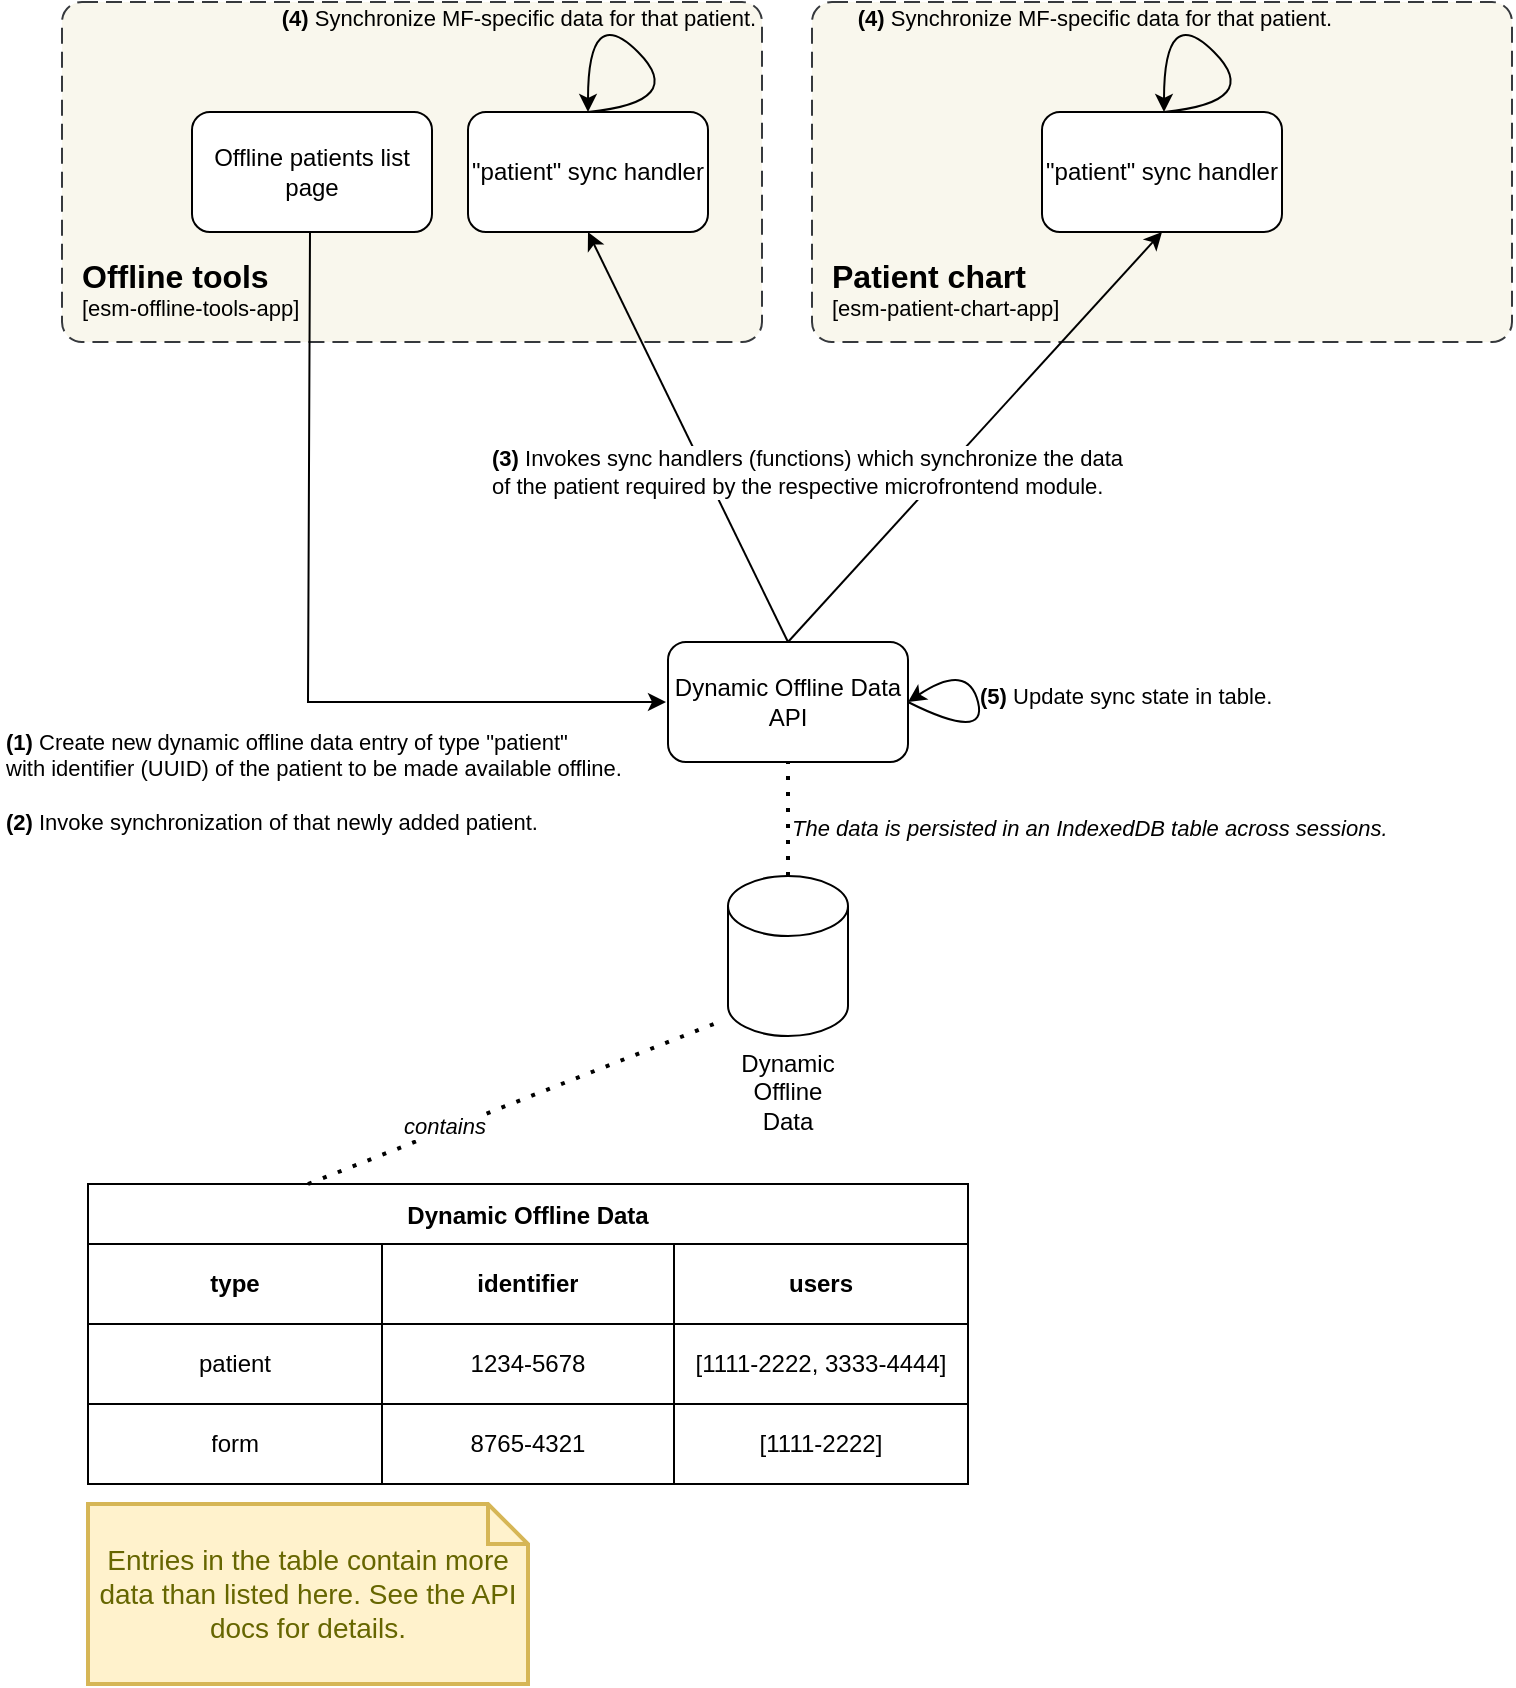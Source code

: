 <mxfile version="20.2.3" type="device"><diagram id="WBCR_TnuF44hAEl_tlK_" name="Seite-1"><mxGraphModel dx="1410" dy="981" grid="1" gridSize="10" guides="1" tooltips="1" connect="1" arrows="1" fold="1" page="1" pageScale="1" pageWidth="827" pageHeight="1169" math="0" shadow="0"><root><mxCell id="0"/><mxCell id="1" parent="0"/><mxCell id="lX16zXga-aQwyBmZGsgO-1" value="Dynamic Offline Data" style="shape=cylinder3;whiteSpace=wrap;html=1;boundedLbl=1;backgroundOutline=1;size=15;labelPosition=center;verticalLabelPosition=bottom;align=center;verticalAlign=top;" vertex="1" parent="1"><mxGeometry x="370" y="467" width="60" height="80" as="geometry"/></mxCell><mxCell id="lX16zXga-aQwyBmZGsgO-19" value="Dynamic Offline Data" style="shape=table;startSize=30;container=1;collapsible=0;childLayout=tableLayout;fontStyle=1;align=center;" vertex="1" parent="1"><mxGeometry x="50" y="621" width="440" height="150" as="geometry"/></mxCell><mxCell id="lX16zXga-aQwyBmZGsgO-20" value="" style="shape=tableRow;horizontal=0;startSize=0;swimlaneHead=0;swimlaneBody=0;top=0;left=0;bottom=0;right=0;collapsible=0;dropTarget=0;fillColor=none;points=[[0,0.5],[1,0.5]];portConstraint=eastwest;" vertex="1" parent="lX16zXga-aQwyBmZGsgO-19"><mxGeometry y="30" width="440" height="40" as="geometry"/></mxCell><mxCell id="lX16zXga-aQwyBmZGsgO-21" value="&lt;b&gt;type&lt;/b&gt;" style="shape=partialRectangle;html=1;whiteSpace=wrap;connectable=0;fillColor=none;top=0;left=0;bottom=0;right=0;overflow=hidden;" vertex="1" parent="lX16zXga-aQwyBmZGsgO-20"><mxGeometry width="147" height="40" as="geometry"><mxRectangle width="147" height="40" as="alternateBounds"/></mxGeometry></mxCell><mxCell id="lX16zXga-aQwyBmZGsgO-22" value="&lt;b&gt;identifier&lt;/b&gt;" style="shape=partialRectangle;html=1;whiteSpace=wrap;connectable=0;fillColor=none;top=0;left=0;bottom=0;right=0;overflow=hidden;" vertex="1" parent="lX16zXga-aQwyBmZGsgO-20"><mxGeometry x="147" width="146" height="40" as="geometry"><mxRectangle width="146" height="40" as="alternateBounds"/></mxGeometry></mxCell><mxCell id="lX16zXga-aQwyBmZGsgO-23" value="&lt;b&gt;users&lt;/b&gt;" style="shape=partialRectangle;html=1;whiteSpace=wrap;connectable=0;fillColor=none;top=0;left=0;bottom=0;right=0;overflow=hidden;" vertex="1" parent="lX16zXga-aQwyBmZGsgO-20"><mxGeometry x="293" width="147" height="40" as="geometry"><mxRectangle width="147" height="40" as="alternateBounds"/></mxGeometry></mxCell><mxCell id="lX16zXga-aQwyBmZGsgO-24" value="" style="shape=tableRow;horizontal=0;startSize=0;swimlaneHead=0;swimlaneBody=0;top=0;left=0;bottom=0;right=0;collapsible=0;dropTarget=0;fillColor=none;points=[[0,0.5],[1,0.5]];portConstraint=eastwest;" vertex="1" parent="lX16zXga-aQwyBmZGsgO-19"><mxGeometry y="70" width="440" height="40" as="geometry"/></mxCell><mxCell id="lX16zXga-aQwyBmZGsgO-25" value="patient" style="shape=partialRectangle;html=1;whiteSpace=wrap;connectable=0;fillColor=none;top=0;left=0;bottom=0;right=0;overflow=hidden;" vertex="1" parent="lX16zXga-aQwyBmZGsgO-24"><mxGeometry width="147" height="40" as="geometry"><mxRectangle width="147" height="40" as="alternateBounds"/></mxGeometry></mxCell><mxCell id="lX16zXga-aQwyBmZGsgO-26" value="1234-5678" style="shape=partialRectangle;html=1;whiteSpace=wrap;connectable=0;fillColor=none;top=0;left=0;bottom=0;right=0;overflow=hidden;" vertex="1" parent="lX16zXga-aQwyBmZGsgO-24"><mxGeometry x="147" width="146" height="40" as="geometry"><mxRectangle width="146" height="40" as="alternateBounds"/></mxGeometry></mxCell><mxCell id="lX16zXga-aQwyBmZGsgO-27" value="[1111-2222, 3333-4444]" style="shape=partialRectangle;html=1;whiteSpace=wrap;connectable=0;fillColor=none;top=0;left=0;bottom=0;right=0;overflow=hidden;" vertex="1" parent="lX16zXga-aQwyBmZGsgO-24"><mxGeometry x="293" width="147" height="40" as="geometry"><mxRectangle width="147" height="40" as="alternateBounds"/></mxGeometry></mxCell><mxCell id="lX16zXga-aQwyBmZGsgO-28" value="" style="shape=tableRow;horizontal=0;startSize=0;swimlaneHead=0;swimlaneBody=0;top=0;left=0;bottom=0;right=0;collapsible=0;dropTarget=0;fillColor=none;points=[[0,0.5],[1,0.5]];portConstraint=eastwest;" vertex="1" parent="lX16zXga-aQwyBmZGsgO-19"><mxGeometry y="110" width="440" height="40" as="geometry"/></mxCell><mxCell id="lX16zXga-aQwyBmZGsgO-29" value="form" style="shape=partialRectangle;html=1;whiteSpace=wrap;connectable=0;fillColor=none;top=0;left=0;bottom=0;right=0;overflow=hidden;" vertex="1" parent="lX16zXga-aQwyBmZGsgO-28"><mxGeometry width="147" height="40" as="geometry"><mxRectangle width="147" height="40" as="alternateBounds"/></mxGeometry></mxCell><mxCell id="lX16zXga-aQwyBmZGsgO-30" value="8765-4321" style="shape=partialRectangle;html=1;whiteSpace=wrap;connectable=0;fillColor=none;top=0;left=0;bottom=0;right=0;overflow=hidden;" vertex="1" parent="lX16zXga-aQwyBmZGsgO-28"><mxGeometry x="147" width="146" height="40" as="geometry"><mxRectangle width="146" height="40" as="alternateBounds"/></mxGeometry></mxCell><mxCell id="lX16zXga-aQwyBmZGsgO-31" value="[1111-2222]" style="shape=partialRectangle;html=1;whiteSpace=wrap;connectable=0;fillColor=none;top=0;left=0;bottom=0;right=0;overflow=hidden;" vertex="1" parent="lX16zXga-aQwyBmZGsgO-28"><mxGeometry x="293" width="147" height="40" as="geometry"><mxRectangle width="147" height="40" as="alternateBounds"/></mxGeometry></mxCell><mxCell id="lX16zXga-aQwyBmZGsgO-36" value="Entries in the table contain more data than listed here. See the API docs for details." style="shape=note;strokeWidth=2;fontSize=14;size=20;whiteSpace=wrap;html=1;fillColor=#fff2cc;strokeColor=#d6b656;fontColor=#666600;" vertex="1" parent="1"><mxGeometry x="50" y="781" width="220" height="90" as="geometry"/></mxCell><mxCell id="lX16zXga-aQwyBmZGsgO-37" value="" style="endArrow=none;dashed=1;html=1;dashPattern=1 3;strokeWidth=2;rounded=0;exitX=0.25;exitY=0;exitDx=0;exitDy=0;entryX=-0.055;entryY=0.906;entryDx=0;entryDy=0;entryPerimeter=0;" edge="1" parent="1" source="lX16zXga-aQwyBmZGsgO-19" target="lX16zXga-aQwyBmZGsgO-1"><mxGeometry width="50" height="50" relative="1" as="geometry"><mxPoint x="400" y="607" as="sourcePoint"/><mxPoint x="240" y="517" as="targetPoint"/></mxGeometry></mxCell><mxCell id="lX16zXga-aQwyBmZGsgO-38" value="contains" style="edgeLabel;html=1;align=center;verticalAlign=middle;resizable=0;points=[];fontStyle=2" vertex="1" connectable="0" parent="lX16zXga-aQwyBmZGsgO-37"><mxGeometry x="-0.337" y="2" relative="1" as="geometry"><mxPoint as="offset"/></mxGeometry></mxCell><object placeholders="1" c4Name="Offline tools" c4Type="ContainerScopeBoundary" c4Application="esm-offline-tools-app" label="&lt;font style=&quot;font-size: 16px&quot;&gt;&lt;b&gt;&lt;div style=&quot;text-align: left&quot;&gt;%c4Name%&lt;/div&gt;&lt;/b&gt;&lt;/font&gt;&lt;div style=&quot;text-align: left&quot;&gt;[%c4Application%]&lt;/div&gt;" id="lX16zXga-aQwyBmZGsgO-39"><mxCell style="rounded=1;fontSize=11;whiteSpace=wrap;html=1;dashed=1;arcSize=20;fillColor=#f9f7ed;strokeColor=#36393d;labelBackgroundColor=none;align=left;verticalAlign=bottom;labelBorderColor=none;spacingTop=0;spacing=10;dashPattern=8 4;metaEdit=1;rotatable=0;perimeter=rectanglePerimeter;noLabel=0;labelPadding=0;allowArrows=0;connectable=0;expand=0;recursiveResize=0;editable=1;pointerEvents=0;absoluteArcSize=1;points=[[0.25,0,0],[0.5,0,0],[0.75,0,0],[1,0.25,0],[1,0.5,0],[1,0.75,0],[0.75,1,0],[0.5,1,0],[0.25,1,0],[0,0.75,0],[0,0.5,0],[0,0.25,0]];" vertex="1" parent="1"><mxGeometry x="37" y="30" width="350" height="170" as="geometry"/></mxCell></object><object placeholders="1" c4Name="Patient chart" c4Type="ContainerScopeBoundary" c4Application="esm-patient-chart-app" label="&lt;font style=&quot;font-size: 16px&quot;&gt;&lt;b&gt;&lt;div style=&quot;text-align: left&quot;&gt;%c4Name%&lt;/div&gt;&lt;/b&gt;&lt;/font&gt;&lt;div style=&quot;text-align: left&quot;&gt;[%c4Application%]&lt;/div&gt;" id="lX16zXga-aQwyBmZGsgO-40"><mxCell style="rounded=1;fontSize=11;whiteSpace=wrap;html=1;dashed=1;arcSize=20;fillColor=#f9f7ed;strokeColor=#36393d;labelBackgroundColor=none;align=left;verticalAlign=bottom;labelBorderColor=none;spacingTop=0;spacing=10;dashPattern=8 4;metaEdit=1;rotatable=0;perimeter=rectanglePerimeter;noLabel=0;labelPadding=0;allowArrows=0;connectable=0;expand=0;recursiveResize=0;editable=1;pointerEvents=0;absoluteArcSize=1;points=[[0.25,0,0],[0.5,0,0],[0.75,0,0],[1,0.25,0],[1,0.5,0],[1,0.75,0],[0.75,1,0],[0.5,1,0],[0.25,1,0],[0,0.75,0],[0,0.5,0],[0,0.25,0]];" vertex="1" parent="1"><mxGeometry x="412" y="30" width="350" height="170" as="geometry"/></mxCell></object><mxCell id="lX16zXga-aQwyBmZGsgO-46" value="Offline patients list page" style="rounded=1;whiteSpace=wrap;html=1;" vertex="1" parent="1"><mxGeometry x="102" y="85" width="120" height="60" as="geometry"/></mxCell><mxCell id="lX16zXga-aQwyBmZGsgO-48" style="edgeStyle=orthogonalEdgeStyle;rounded=0;orthogonalLoop=1;jettySize=auto;html=1;exitX=0.5;exitY=1;exitDx=0;exitDy=0;" edge="1" parent="1" source="lX16zXga-aQwyBmZGsgO-46" target="lX16zXga-aQwyBmZGsgO-46"><mxGeometry relative="1" as="geometry"/></mxCell><mxCell id="lX16zXga-aQwyBmZGsgO-50" value="" style="endArrow=classic;html=1;rounded=0;exitX=0.5;exitY=1;exitDx=0;exitDy=0;jumpStyle=sharp;labelPosition=left;verticalLabelPosition=middle;align=left;verticalAlign=middle;entryX=0;entryY=0.5;entryDx=0;entryDy=0;" edge="1" parent="1"><mxGeometry width="50" height="50" relative="1" as="geometry"><mxPoint x="161" y="145" as="sourcePoint"/><mxPoint x="339" y="380" as="targetPoint"/><Array as="points"><mxPoint x="160" y="380"/></Array></mxGeometry></mxCell><mxCell id="lX16zXga-aQwyBmZGsgO-53" value="&lt;b&gt;(1) &lt;/b&gt;Create new dynamic offline data entry of type &quot;patient&quot;&lt;br&gt;with identifier (UUID) of the patient to be made available offline.&lt;br&gt;&lt;br&gt;&lt;b&gt;(2) &lt;/b&gt;Invoke synchronization of that newly added patient." style="edgeLabel;html=1;align=left;verticalAlign=middle;resizable=0;points=[];" vertex="1" connectable="0" parent="lX16zXga-aQwyBmZGsgO-50"><mxGeometry x="0.516" y="3" relative="1" as="geometry"><mxPoint x="-232" y="43" as="offset"/></mxGeometry></mxCell><mxCell id="lX16zXga-aQwyBmZGsgO-52" value="Dynamic Offline Data API" style="rounded=1;whiteSpace=wrap;html=1;" vertex="1" parent="1"><mxGeometry x="340" y="350" width="120" height="60" as="geometry"/></mxCell><mxCell id="lX16zXga-aQwyBmZGsgO-56" value="" style="endArrow=none;dashed=1;html=1;dashPattern=1 3;strokeWidth=2;rounded=0;jumpStyle=sharp;entryX=0.5;entryY=1;entryDx=0;entryDy=0;exitX=0.5;exitY=0;exitDx=0;exitDy=0;exitPerimeter=0;" edge="1" parent="1" source="lX16zXga-aQwyBmZGsgO-1" target="lX16zXga-aQwyBmZGsgO-52"><mxGeometry width="50" height="50" relative="1" as="geometry"><mxPoint x="600" y="440" as="sourcePoint"/><mxPoint x="650" y="390" as="targetPoint"/></mxGeometry></mxCell><mxCell id="lX16zXga-aQwyBmZGsgO-57" value="The data is persisted in an IndexedDB table across sessions." style="edgeLabel;html=1;align=left;verticalAlign=middle;resizable=0;points=[];fontStyle=2;labelPosition=right;verticalLabelPosition=middle;" vertex="1" connectable="0" parent="lX16zXga-aQwyBmZGsgO-56"><mxGeometry x="-0.135" relative="1" as="geometry"><mxPoint as="offset"/></mxGeometry></mxCell><mxCell id="lX16zXga-aQwyBmZGsgO-59" value="&quot;patient&quot; sync handler" style="rounded=1;whiteSpace=wrap;html=1;" vertex="1" parent="1"><mxGeometry x="240" y="85" width="120" height="60" as="geometry"/></mxCell><mxCell id="lX16zXga-aQwyBmZGsgO-61" value="&quot;patient&quot; sync handler" style="rounded=1;whiteSpace=wrap;html=1;" vertex="1" parent="1"><mxGeometry x="527" y="85" width="120" height="60" as="geometry"/></mxCell><mxCell id="lX16zXga-aQwyBmZGsgO-62" value="" style="endArrow=classic;html=1;rounded=0;jumpStyle=sharp;exitX=0.5;exitY=0;exitDx=0;exitDy=0;entryX=0.5;entryY=1;entryDx=0;entryDy=0;" edge="1" parent="1" source="lX16zXga-aQwyBmZGsgO-52" target="lX16zXga-aQwyBmZGsgO-59"><mxGeometry width="50" height="50" relative="1" as="geometry"><mxPoint x="240" y="320" as="sourcePoint"/><mxPoint x="290" y="270" as="targetPoint"/></mxGeometry></mxCell><mxCell id="lX16zXga-aQwyBmZGsgO-64" value="&lt;div style=&quot;text-align: left;&quot;&gt;&lt;br&gt;&lt;/div&gt;" style="edgeLabel;html=1;align=center;verticalAlign=middle;resizable=0;points=[];labelBackgroundColor=#FFFFFF;" vertex="1" connectable="0" parent="lX16zXga-aQwyBmZGsgO-62"><mxGeometry x="-0.27" y="1" relative="1" as="geometry"><mxPoint x="49" as="offset"/></mxGeometry></mxCell><mxCell id="lX16zXga-aQwyBmZGsgO-63" value="" style="endArrow=classic;html=1;rounded=0;jumpStyle=sharp;exitX=0.5;exitY=0;exitDx=0;exitDy=0;entryX=0.5;entryY=1;entryDx=0;entryDy=0;" edge="1" parent="1" source="lX16zXga-aQwyBmZGsgO-52" target="lX16zXga-aQwyBmZGsgO-61"><mxGeometry width="50" height="50" relative="1" as="geometry"><mxPoint x="410" y="360" as="sourcePoint"/><mxPoint x="310" y="155" as="targetPoint"/></mxGeometry></mxCell><mxCell id="lX16zXga-aQwyBmZGsgO-65" value="&lt;div style=&quot;font-size: 11px;&quot;&gt;&lt;b&gt;(3)&lt;/b&gt;&amp;nbsp;Invokes sync handlers (functions) which synchronize the data&lt;/div&gt;&lt;div style=&quot;font-size: 11px;&quot;&gt;of the patient required by the respective microfrontend module.&lt;/div&gt;" style="text;html=1;strokeColor=none;fillColor=none;align=left;verticalAlign=middle;whiteSpace=wrap;rounded=0;labelBackgroundColor=#FFFFFF;" vertex="1" parent="1"><mxGeometry x="250" y="250" width="350" height="30" as="geometry"/></mxCell><mxCell id="lX16zXga-aQwyBmZGsgO-66" value="" style="curved=1;endArrow=classic;html=1;rounded=0;jumpStyle=sharp;exitX=0.5;exitY=0;exitDx=0;exitDy=0;" edge="1" parent="1" source="lX16zXga-aQwyBmZGsgO-59"><mxGeometry width="50" height="50" relative="1" as="geometry"><mxPoint x="280" y="60" as="sourcePoint"/><mxPoint x="300" y="85" as="targetPoint"/><Array as="points"><mxPoint x="350" y="80"/><mxPoint x="300" y="30"/></Array></mxGeometry></mxCell><mxCell id="lX16zXga-aQwyBmZGsgO-67" value="&lt;b&gt;(4)&lt;/b&gt; Synchronize MF-specific data for that patient." style="edgeLabel;html=1;align=center;verticalAlign=bottom;resizable=0;points=[];labelPosition=center;verticalLabelPosition=top;labelBackgroundColor=none;" vertex="1" connectable="0" parent="lX16zXga-aQwyBmZGsgO-66"><mxGeometry x="-0.171" y="3" relative="1" as="geometry"><mxPoint x="-67" y="-20" as="offset"/></mxGeometry></mxCell><mxCell id="lX16zXga-aQwyBmZGsgO-68" value="" style="curved=1;endArrow=classic;html=1;rounded=0;jumpStyle=sharp;exitX=0.5;exitY=0;exitDx=0;exitDy=0;" edge="1" parent="1"><mxGeometry width="50" height="50" relative="1" as="geometry"><mxPoint x="588" y="85" as="sourcePoint"/><mxPoint x="588" y="85" as="targetPoint"/><Array as="points"><mxPoint x="638" y="80"/><mxPoint x="588" y="30"/></Array></mxGeometry></mxCell><mxCell id="lX16zXga-aQwyBmZGsgO-69" value="&lt;b&gt;(4)&lt;/b&gt; Synchronize MF-specific data for that patient." style="edgeLabel;html=1;align=center;verticalAlign=bottom;resizable=0;points=[];labelPosition=center;verticalLabelPosition=top;labelBackgroundColor=none;" vertex="1" connectable="0" parent="lX16zXga-aQwyBmZGsgO-68"><mxGeometry x="-0.171" y="3" relative="1" as="geometry"><mxPoint x="-67" y="-20" as="offset"/></mxGeometry></mxCell><mxCell id="lX16zXga-aQwyBmZGsgO-70" value="" style="curved=1;endArrow=classic;html=1;rounded=0;jumpStyle=sharp;exitX=1;exitY=0.5;exitDx=0;exitDy=0;" edge="1" parent="1" source="lX16zXga-aQwyBmZGsgO-52"><mxGeometry width="50" height="50" relative="1" as="geometry"><mxPoint x="490" y="410" as="sourcePoint"/><mxPoint x="460" y="380" as="targetPoint"/><Array as="points"><mxPoint x="500" y="400"/><mxPoint x="490" y="360"/></Array></mxGeometry></mxCell><mxCell id="lX16zXga-aQwyBmZGsgO-71" value="&lt;b&gt;(5)&lt;/b&gt; Update sync state in table." style="edgeLabel;html=1;align=left;verticalAlign=middle;resizable=0;points=[];labelPosition=right;verticalLabelPosition=middle;" vertex="1" connectable="0" parent="lX16zXga-aQwyBmZGsgO-70"><mxGeometry x="0.131" relative="1" as="geometry"><mxPoint as="offset"/></mxGeometry></mxCell></root></mxGraphModel></diagram></mxfile>